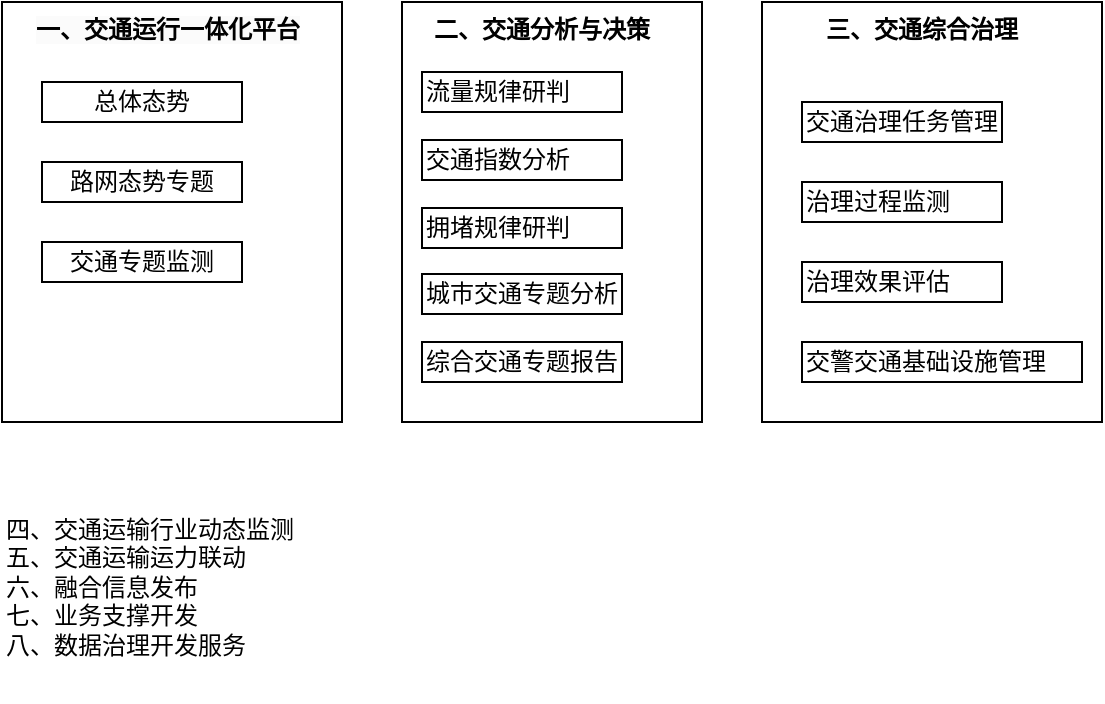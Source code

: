 <mxfile version="26.0.6">
  <diagram name="第 1 页" id="ZcTcGLZbmF6GL_6o9DRF">
    <mxGraphModel dx="1434" dy="738" grid="1" gridSize="10" guides="1" tooltips="1" connect="1" arrows="1" fold="1" page="1" pageScale="1" pageWidth="827" pageHeight="1169" math="0" shadow="0">
      <root>
        <mxCell id="0" />
        <mxCell id="1" parent="0" />
        <mxCell id="nIJ783GiHYPhEkQYu61_-16" value="" style="rounded=0;whiteSpace=wrap;html=1;" vertex="1" parent="1">
          <mxGeometry x="440" y="150" width="170" height="210" as="geometry" />
        </mxCell>
        <mxCell id="nIJ783GiHYPhEkQYu61_-7" value="" style="rounded=0;whiteSpace=wrap;html=1;" vertex="1" parent="1">
          <mxGeometry x="260" y="150" width="150" height="210" as="geometry" />
        </mxCell>
        <mxCell id="nIJ783GiHYPhEkQYu61_-1" value="" style="rounded=0;whiteSpace=wrap;html=1;" vertex="1" parent="1">
          <mxGeometry x="60" y="150" width="170" height="210" as="geometry" />
        </mxCell>
        <mxCell id="nIJ783GiHYPhEkQYu61_-2" value="总体态势" style="rounded=0;whiteSpace=wrap;html=1;verticalAlign=middle;" vertex="1" parent="1">
          <mxGeometry x="80" y="190" width="100" height="20" as="geometry" />
        </mxCell>
        <mxCell id="nIJ783GiHYPhEkQYu61_-3" value="路网态势专题" style="rounded=0;whiteSpace=wrap;html=1;verticalAlign=middle;" vertex="1" parent="1">
          <mxGeometry x="80" y="230" width="100" height="20" as="geometry" />
        </mxCell>
        <mxCell id="nIJ783GiHYPhEkQYu61_-5" value="二、交通分析与决策" style="text;whiteSpace=wrap;fontStyle=1" vertex="1" parent="1">
          <mxGeometry x="274" y="150" width="140" height="40" as="geometry" />
        </mxCell>
        <mxCell id="nIJ783GiHYPhEkQYu61_-6" value="&lt;span style=&quot;color: rgb(0, 0, 0); font-family: Helvetica; font-size: 12px; font-style: normal; font-variant-ligatures: normal; font-variant-caps: normal; letter-spacing: normal; orphans: 2; text-align: center; text-indent: 0px; text-transform: none; widows: 2; word-spacing: 0px; -webkit-text-stroke-width: 0px; white-space: normal; background-color: rgb(251, 251, 251); text-decoration-thickness: initial; text-decoration-style: initial; text-decoration-color: initial; float: none; display: inline !important;&quot;&gt;一、交通运行一体化平台&lt;/span&gt;" style="text;whiteSpace=wrap;html=1;fontStyle=1" vertex="1" parent="1">
          <mxGeometry x="75" y="150" width="140" height="40" as="geometry" />
        </mxCell>
        <mxCell id="nIJ783GiHYPhEkQYu61_-8" value="&lt;span style=&quot;text-align: left;&quot;&gt;交通专题监测&lt;/span&gt;" style="rounded=0;whiteSpace=wrap;html=1;verticalAlign=middle;" vertex="1" parent="1">
          <mxGeometry x="80" y="270" width="100" height="20" as="geometry" />
        </mxCell>
        <mxCell id="nIJ783GiHYPhEkQYu61_-9" value="流量规律研判" style="text;whiteSpace=wrap;strokeColor=default;verticalAlign=middle;" vertex="1" parent="1">
          <mxGeometry x="270" y="185" width="100" height="20" as="geometry" />
        </mxCell>
        <mxCell id="nIJ783GiHYPhEkQYu61_-10" value="交通指数分析" style="text;whiteSpace=wrap;strokeColor=default;verticalAlign=middle;" vertex="1" parent="1">
          <mxGeometry x="270" y="219" width="100" height="20" as="geometry" />
        </mxCell>
        <mxCell id="nIJ783GiHYPhEkQYu61_-11" value="拥堵规律研判" style="text;whiteSpace=wrap;strokeColor=default;verticalAlign=middle;" vertex="1" parent="1">
          <mxGeometry x="270" y="253" width="100" height="20" as="geometry" />
        </mxCell>
        <mxCell id="nIJ783GiHYPhEkQYu61_-12" value="城市交通专题分析" style="text;whiteSpace=wrap;strokeColor=default;verticalAlign=middle;" vertex="1" parent="1">
          <mxGeometry x="270" y="286" width="100" height="20" as="geometry" />
        </mxCell>
        <mxCell id="nIJ783GiHYPhEkQYu61_-14" value="综合交通专题报告" style="text;whiteSpace=wrap;strokeColor=default;verticalAlign=middle;" vertex="1" parent="1">
          <mxGeometry x="270" y="320" width="100" height="20" as="geometry" />
        </mxCell>
        <mxCell id="nIJ783GiHYPhEkQYu61_-15" value="三、交通综合治理" style="text;whiteSpace=wrap;fontStyle=1" vertex="1" parent="1">
          <mxGeometry x="470" y="150" width="130" height="40" as="geometry" />
        </mxCell>
        <mxCell id="nIJ783GiHYPhEkQYu61_-17" value="交通治理任务管理" style="text;whiteSpace=wrap;strokeColor=default;verticalAlign=middle;" vertex="1" parent="1">
          <mxGeometry x="460" y="200" width="100" height="20" as="geometry" />
        </mxCell>
        <mxCell id="nIJ783GiHYPhEkQYu61_-18" value="治理过程监测" style="text;whiteSpace=wrap;strokeColor=default;verticalAlign=middle;" vertex="1" parent="1">
          <mxGeometry x="460" y="240" width="100" height="20" as="geometry" />
        </mxCell>
        <mxCell id="nIJ783GiHYPhEkQYu61_-19" value="治理效果评估" style="text;whiteSpace=wrap;strokeColor=default;verticalAlign=middle;" vertex="1" parent="1">
          <mxGeometry x="460" y="280" width="100" height="20" as="geometry" />
        </mxCell>
        <mxCell id="nIJ783GiHYPhEkQYu61_-20" value="交警交通基础设施管理" style="text;whiteSpace=wrap;strokeColor=default;verticalAlign=middle;" vertex="1" parent="1">
          <mxGeometry x="460" y="320" width="140" height="20" as="geometry" />
        </mxCell>
        <mxCell id="nIJ783GiHYPhEkQYu61_-22" value="四、交通运输行业动态监测                &#xa;五、交通运输运力联动                &#xa;六、融合信息发布        &#xa;七、业务支撑开发            &#xa;八、数据治理开发服务" style="text;whiteSpace=wrap;" vertex="1" parent="1">
          <mxGeometry x="60" y="400" width="230" height="100" as="geometry" />
        </mxCell>
      </root>
    </mxGraphModel>
  </diagram>
</mxfile>
